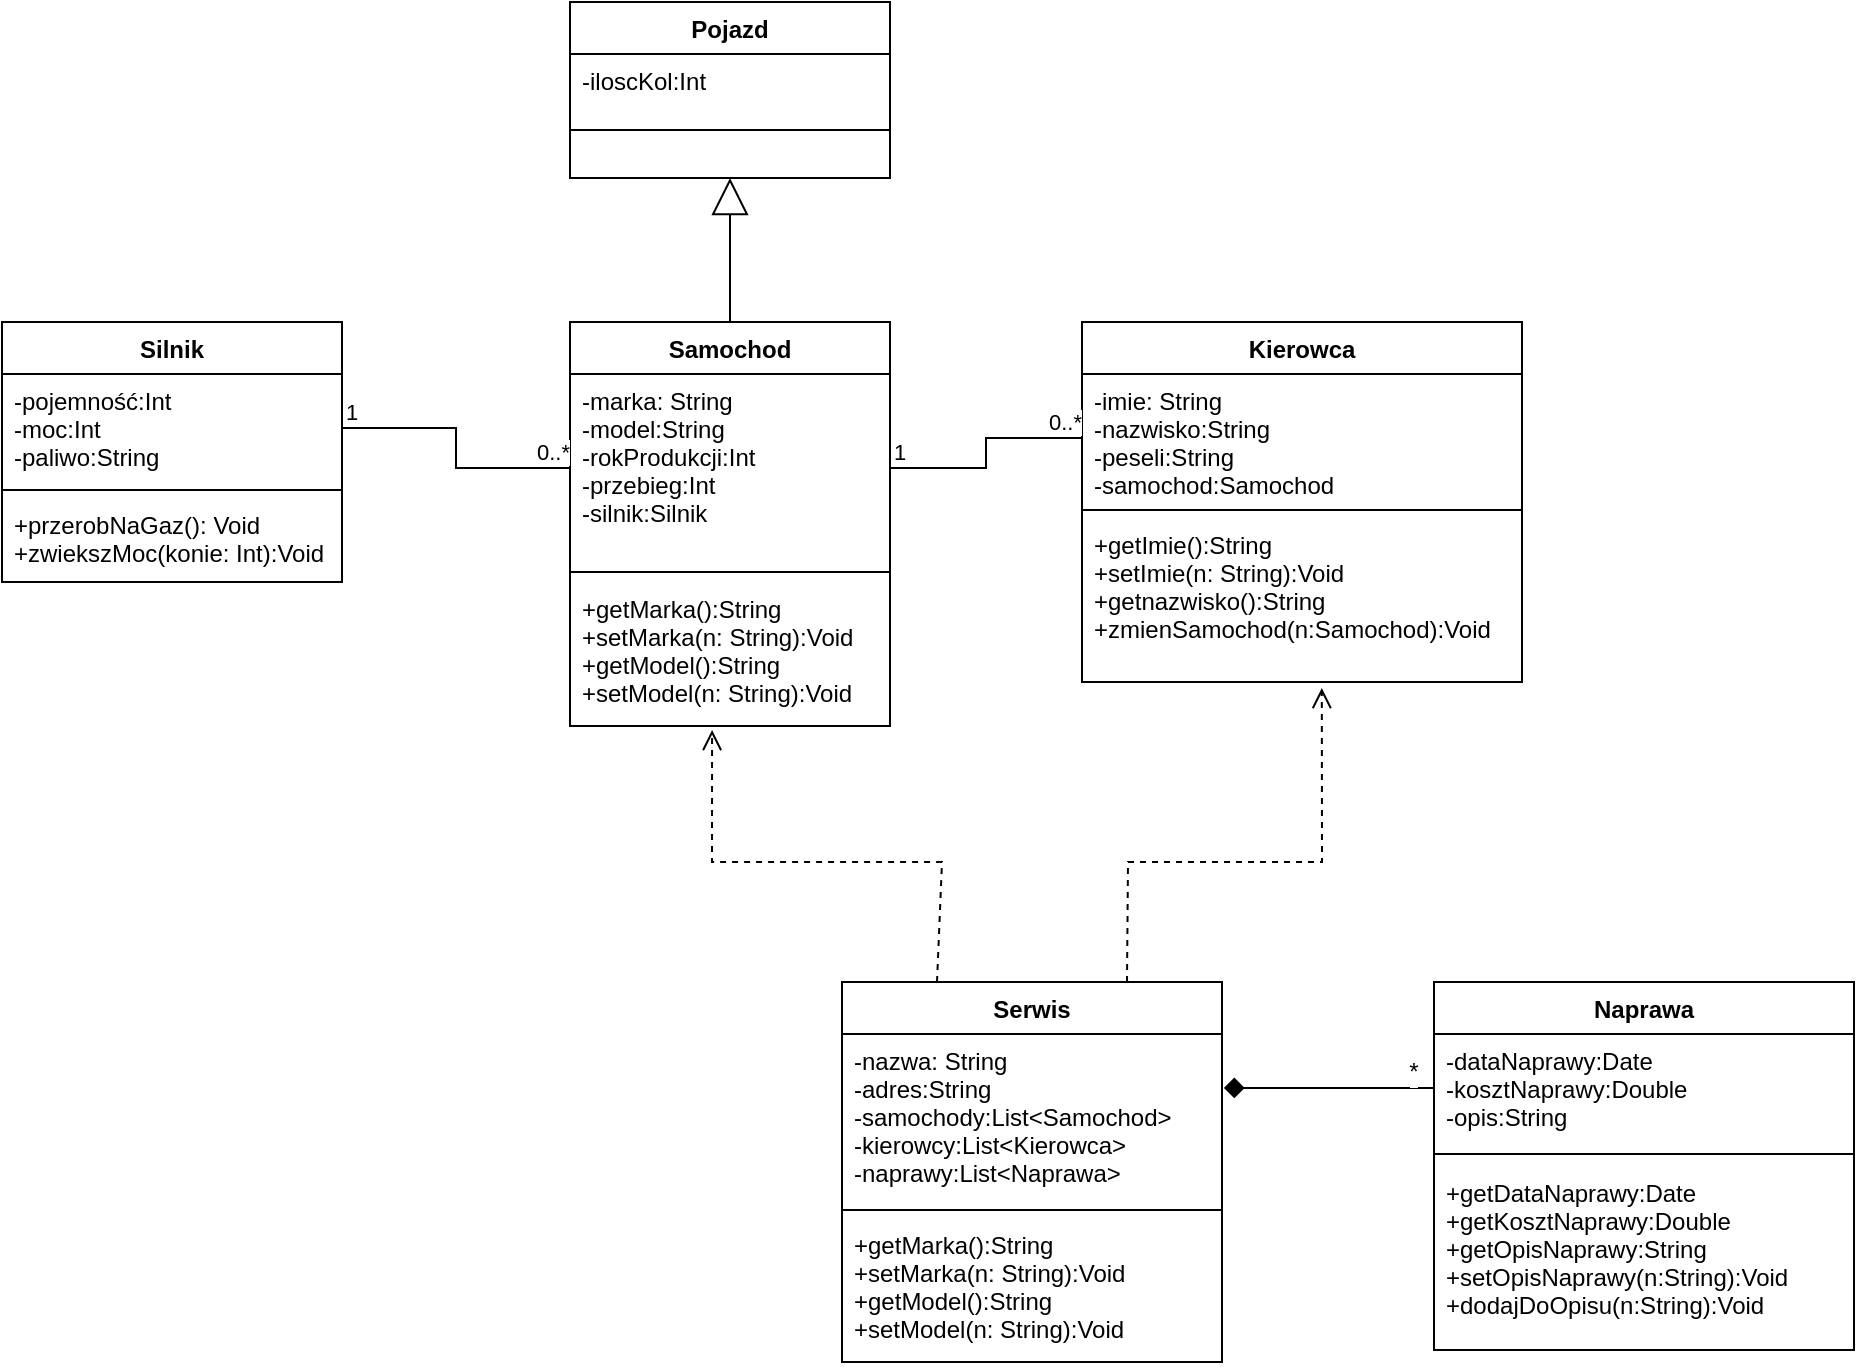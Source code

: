<mxfile version="20.8.5" type="github"><diagram id="4BayNj7XkWN5lv2bqxnd" name="Sida-1"><mxGraphModel dx="940" dy="1791" grid="1" gridSize="10" guides="1" tooltips="1" connect="1" arrows="1" fold="1" page="1" pageScale="1" pageWidth="827" pageHeight="1169" math="0" shadow="0"><root><mxCell id="0"/><mxCell id="1" parent="0"/><mxCell id="8ksCoXWCz0cJqzVvgwYp-1" value="Samochod" style="swimlane;fontStyle=1;align=center;verticalAlign=top;childLayout=stackLayout;horizontal=1;startSize=26;horizontalStack=0;resizeParent=1;resizeParentMax=0;resizeLast=0;collapsible=1;marginBottom=0;labelBackgroundColor=default;labelBorderColor=none;" vertex="1" parent="1"><mxGeometry x="414" y="90" width="160" height="202" as="geometry"/></mxCell><mxCell id="8ksCoXWCz0cJqzVvgwYp-2" value="-marka: String&#10;-model:String&#10;-rokProdukcji:Int&#10;-przebieg:Int&#10;-silnik:Silnik" style="text;strokeColor=none;fillColor=none;align=left;verticalAlign=top;spacingLeft=4;spacingRight=4;overflow=hidden;rotatable=0;points=[[0,0.5],[1,0.5]];portConstraint=eastwest;labelBackgroundColor=default;labelBorderColor=none;" vertex="1" parent="8ksCoXWCz0cJqzVvgwYp-1"><mxGeometry y="26" width="160" height="94" as="geometry"/></mxCell><mxCell id="8ksCoXWCz0cJqzVvgwYp-3" value="" style="line;strokeWidth=1;fillColor=none;align=left;verticalAlign=middle;spacingTop=-1;spacingLeft=3;spacingRight=3;rotatable=0;labelPosition=right;points=[];portConstraint=eastwest;strokeColor=inherit;labelBackgroundColor=default;labelBorderColor=none;" vertex="1" parent="8ksCoXWCz0cJqzVvgwYp-1"><mxGeometry y="120" width="160" height="10" as="geometry"/></mxCell><mxCell id="8ksCoXWCz0cJqzVvgwYp-4" value="+getMarka():String&#10;+setMarka(n: String):Void&#10;+getModel():String&#10;+setModel(n: String):Void" style="text;strokeColor=none;fillColor=none;align=left;verticalAlign=top;spacingLeft=4;spacingRight=4;overflow=hidden;rotatable=0;points=[[0,0.5],[1,0.5]];portConstraint=eastwest;labelBackgroundColor=default;labelBorderColor=none;" vertex="1" parent="8ksCoXWCz0cJqzVvgwYp-1"><mxGeometry y="130" width="160" height="72" as="geometry"/></mxCell><mxCell id="8ksCoXWCz0cJqzVvgwYp-5" value="Silnik" style="swimlane;fontStyle=1;align=center;verticalAlign=top;childLayout=stackLayout;horizontal=1;startSize=26;horizontalStack=0;resizeParent=1;resizeParentMax=0;resizeLast=0;collapsible=1;marginBottom=0;labelBackgroundColor=default;labelBorderColor=none;" vertex="1" parent="1"><mxGeometry x="130" y="90" width="170" height="130" as="geometry"/></mxCell><mxCell id="8ksCoXWCz0cJqzVvgwYp-6" value="-pojemność:Int&#10;-moc:Int&#10;-paliwo:String" style="text;strokeColor=none;fillColor=none;align=left;verticalAlign=top;spacingLeft=4;spacingRight=4;overflow=hidden;rotatable=0;points=[[0,0.5],[1,0.5]];portConstraint=eastwest;labelBackgroundColor=default;labelBorderColor=none;" vertex="1" parent="8ksCoXWCz0cJqzVvgwYp-5"><mxGeometry y="26" width="170" height="54" as="geometry"/></mxCell><mxCell id="8ksCoXWCz0cJqzVvgwYp-7" value="" style="line;strokeWidth=1;fillColor=none;align=left;verticalAlign=middle;spacingTop=-1;spacingLeft=3;spacingRight=3;rotatable=0;labelPosition=right;points=[];portConstraint=eastwest;strokeColor=inherit;labelBackgroundColor=default;labelBorderColor=none;" vertex="1" parent="8ksCoXWCz0cJqzVvgwYp-5"><mxGeometry y="80" width="170" height="8" as="geometry"/></mxCell><mxCell id="8ksCoXWCz0cJqzVvgwYp-8" value="+przerobNaGaz(): Void&#10;+zwiekszMoc(konie: Int):Void" style="text;strokeColor=none;fillColor=none;align=left;verticalAlign=top;spacingLeft=4;spacingRight=4;overflow=hidden;rotatable=0;points=[[0,0.5],[1,0.5]];portConstraint=eastwest;labelBackgroundColor=default;labelBorderColor=none;" vertex="1" parent="8ksCoXWCz0cJqzVvgwYp-5"><mxGeometry y="88" width="170" height="42" as="geometry"/></mxCell><mxCell id="8ksCoXWCz0cJqzVvgwYp-9" value="Kierowca" style="swimlane;fontStyle=1;align=center;verticalAlign=top;childLayout=stackLayout;horizontal=1;startSize=26;horizontalStack=0;resizeParent=1;resizeParentMax=0;resizeLast=0;collapsible=1;marginBottom=0;labelBackgroundColor=default;labelBorderColor=none;" vertex="1" parent="1"><mxGeometry x="670" y="90" width="220" height="180" as="geometry"/></mxCell><mxCell id="8ksCoXWCz0cJqzVvgwYp-10" value="-imie: String&#10;-nazwisko:String&#10;-peseli:String&#10;-samochod:Samochod" style="text;strokeColor=none;fillColor=none;align=left;verticalAlign=top;spacingLeft=4;spacingRight=4;overflow=hidden;rotatable=0;points=[[0,0.5],[1,0.5]];portConstraint=eastwest;labelBackgroundColor=default;labelBorderColor=none;" vertex="1" parent="8ksCoXWCz0cJqzVvgwYp-9"><mxGeometry y="26" width="220" height="64" as="geometry"/></mxCell><mxCell id="8ksCoXWCz0cJqzVvgwYp-11" value="" style="line;strokeWidth=1;fillColor=none;align=left;verticalAlign=middle;spacingTop=-1;spacingLeft=3;spacingRight=3;rotatable=0;labelPosition=right;points=[];portConstraint=eastwest;strokeColor=inherit;labelBackgroundColor=default;labelBorderColor=none;" vertex="1" parent="8ksCoXWCz0cJqzVvgwYp-9"><mxGeometry y="90" width="220" height="8" as="geometry"/></mxCell><mxCell id="8ksCoXWCz0cJqzVvgwYp-12" value="+getImie():String&#10;+setImie(n: String):Void&#10;+getnazwisko():String&#10;+zmienSamochod(n:Samochod):Void" style="text;strokeColor=none;fillColor=none;align=left;verticalAlign=top;spacingLeft=4;spacingRight=4;overflow=hidden;rotatable=0;points=[[0,0.5],[1,0.5]];portConstraint=eastwest;labelBackgroundColor=default;labelBorderColor=none;" vertex="1" parent="8ksCoXWCz0cJqzVvgwYp-9"><mxGeometry y="98" width="220" height="82" as="geometry"/></mxCell><mxCell id="8ksCoXWCz0cJqzVvgwYp-13" value="Serwis" style="swimlane;fontStyle=1;align=center;verticalAlign=top;childLayout=stackLayout;horizontal=1;startSize=26;horizontalStack=0;resizeParent=1;resizeParentMax=0;resizeLast=0;collapsible=1;marginBottom=0;labelBackgroundColor=default;labelBorderColor=none;" vertex="1" parent="1"><mxGeometry x="550" y="420" width="190" height="190" as="geometry"/></mxCell><mxCell id="8ksCoXWCz0cJqzVvgwYp-14" value="-nazwa: String&#10;-adres:String&#10;-samochody:List&lt;Samochod&gt;&#10;-kierowcy:List&lt;Kierowca&gt;&#10;-naprawy:List&lt;Naprawa&gt;" style="text;strokeColor=none;fillColor=none;align=left;verticalAlign=top;spacingLeft=4;spacingRight=4;overflow=hidden;rotatable=0;points=[[0,0.5],[1,0.5]];portConstraint=eastwest;labelBackgroundColor=default;labelBorderColor=none;" vertex="1" parent="8ksCoXWCz0cJqzVvgwYp-13"><mxGeometry y="26" width="190" height="84" as="geometry"/></mxCell><mxCell id="8ksCoXWCz0cJqzVvgwYp-15" value="" style="line;strokeWidth=1;fillColor=none;align=left;verticalAlign=middle;spacingTop=-1;spacingLeft=3;spacingRight=3;rotatable=0;labelPosition=right;points=[];portConstraint=eastwest;strokeColor=inherit;labelBackgroundColor=default;labelBorderColor=none;" vertex="1" parent="8ksCoXWCz0cJqzVvgwYp-13"><mxGeometry y="110" width="190" height="8" as="geometry"/></mxCell><mxCell id="8ksCoXWCz0cJqzVvgwYp-16" value="+getMarka():String&#10;+setMarka(n: String):Void&#10;+getModel():String&#10;+setModel(n: String):Void" style="text;strokeColor=none;fillColor=none;align=left;verticalAlign=top;spacingLeft=4;spacingRight=4;overflow=hidden;rotatable=0;points=[[0,0.5],[1,0.5]];portConstraint=eastwest;labelBackgroundColor=default;labelBorderColor=none;" vertex="1" parent="8ksCoXWCz0cJqzVvgwYp-13"><mxGeometry y="118" width="190" height="72" as="geometry"/></mxCell><mxCell id="8ksCoXWCz0cJqzVvgwYp-18" value="Naprawa" style="swimlane;fontStyle=1;align=center;verticalAlign=top;childLayout=stackLayout;horizontal=1;startSize=26;horizontalStack=0;resizeParent=1;resizeParentMax=0;resizeLast=0;collapsible=1;marginBottom=0;labelBackgroundColor=default;labelBorderColor=none;" vertex="1" parent="1"><mxGeometry x="846" y="420" width="210" height="184" as="geometry"/></mxCell><mxCell id="8ksCoXWCz0cJqzVvgwYp-19" value="-dataNaprawy:Date&#10;-kosztNaprawy:Double&#10;-opis:String" style="text;strokeColor=none;fillColor=none;align=left;verticalAlign=top;spacingLeft=4;spacingRight=4;overflow=hidden;rotatable=0;points=[[0,0.5],[1,0.5]];portConstraint=eastwest;labelBackgroundColor=default;labelBorderColor=none;" vertex="1" parent="8ksCoXWCz0cJqzVvgwYp-18"><mxGeometry y="26" width="210" height="54" as="geometry"/></mxCell><mxCell id="8ksCoXWCz0cJqzVvgwYp-20" value="" style="line;strokeWidth=1;fillColor=none;align=left;verticalAlign=middle;spacingTop=-1;spacingLeft=3;spacingRight=3;rotatable=0;labelPosition=right;points=[];portConstraint=eastwest;strokeColor=inherit;labelBackgroundColor=default;labelBorderColor=none;" vertex="1" parent="8ksCoXWCz0cJqzVvgwYp-18"><mxGeometry y="80" width="210" height="12" as="geometry"/></mxCell><mxCell id="8ksCoXWCz0cJqzVvgwYp-21" value="+getDataNaprawy:Date&#10;+getKosztNaprawy:Double&#10;+getOpisNaprawy:String&#10;+setOpisNaprawy(n:String):Void&#10;+dodajDoOpisu(n:String):Void" style="text;strokeColor=none;fillColor=none;align=left;verticalAlign=top;spacingLeft=4;spacingRight=4;overflow=hidden;rotatable=0;points=[[0,0.5],[1,0.5]];portConstraint=eastwest;labelBackgroundColor=default;labelBorderColor=none;" vertex="1" parent="8ksCoXWCz0cJqzVvgwYp-18"><mxGeometry y="92" width="210" height="92" as="geometry"/></mxCell><mxCell id="8ksCoXWCz0cJqzVvgwYp-22" value="Pojazd" style="swimlane;fontStyle=1;align=center;verticalAlign=top;childLayout=stackLayout;horizontal=1;startSize=26;horizontalStack=0;resizeParent=1;resizeParentMax=0;resizeLast=0;collapsible=1;marginBottom=0;labelBackgroundColor=default;labelBorderColor=none;" vertex="1" parent="1"><mxGeometry x="414" y="-70" width="160" height="88" as="geometry"/></mxCell><mxCell id="8ksCoXWCz0cJqzVvgwYp-23" value="-iloscKol:Int" style="text;strokeColor=none;fillColor=none;align=left;verticalAlign=top;spacingLeft=4;spacingRight=4;overflow=hidden;rotatable=0;points=[[0,0.5],[1,0.5]];portConstraint=eastwest;labelBackgroundColor=default;labelBorderColor=none;" vertex="1" parent="8ksCoXWCz0cJqzVvgwYp-22"><mxGeometry y="26" width="160" height="14" as="geometry"/></mxCell><mxCell id="8ksCoXWCz0cJqzVvgwYp-24" value="" style="line;strokeWidth=1;fillColor=none;align=left;verticalAlign=middle;spacingTop=-1;spacingLeft=3;spacingRight=3;rotatable=0;labelPosition=right;points=[];portConstraint=eastwest;strokeColor=inherit;labelBackgroundColor=default;labelBorderColor=none;" vertex="1" parent="8ksCoXWCz0cJqzVvgwYp-22"><mxGeometry y="40" width="160" height="48" as="geometry"/></mxCell><mxCell id="8ksCoXWCz0cJqzVvgwYp-26" value="" style="endArrow=block;endSize=16;endFill=0;html=1;rounded=0;entryX=0.5;entryY=1;entryDx=0;entryDy=0;exitX=0.5;exitY=0;exitDx=0;exitDy=0;labelBackgroundColor=default;labelBorderColor=none;" edge="1" parent="1" source="8ksCoXWCz0cJqzVvgwYp-1" target="8ksCoXWCz0cJqzVvgwYp-22"><mxGeometry width="160" relative="1" as="geometry"><mxPoint x="390" y="150" as="sourcePoint"/><mxPoint x="550" y="150" as="targetPoint"/></mxGeometry></mxCell><mxCell id="8ksCoXWCz0cJqzVvgwYp-34" value="" style="endArrow=none;html=1;edgeStyle=orthogonalEdgeStyle;rounded=0;exitX=1;exitY=0.5;exitDx=0;exitDy=0;entryX=0;entryY=0.5;entryDx=0;entryDy=0;labelBackgroundColor=default;labelBorderColor=none;" edge="1" parent="1" source="8ksCoXWCz0cJqzVvgwYp-2" target="8ksCoXWCz0cJqzVvgwYp-10"><mxGeometry relative="1" as="geometry"><mxPoint x="450" y="240" as="sourcePoint"/><mxPoint x="720" y="170" as="targetPoint"/></mxGeometry></mxCell><mxCell id="8ksCoXWCz0cJqzVvgwYp-35" value="1" style="edgeLabel;resizable=0;html=1;align=left;verticalAlign=bottom;labelBackgroundColor=default;labelBorderColor=none;" connectable="0" vertex="1" parent="8ksCoXWCz0cJqzVvgwYp-34"><mxGeometry x="-1" relative="1" as="geometry"/></mxCell><mxCell id="8ksCoXWCz0cJqzVvgwYp-36" value="0..*" style="edgeLabel;resizable=0;html=1;align=right;verticalAlign=bottom;labelBackgroundColor=default;labelBorderColor=none;" connectable="0" vertex="1" parent="8ksCoXWCz0cJqzVvgwYp-34"><mxGeometry x="1" relative="1" as="geometry"/></mxCell><mxCell id="8ksCoXWCz0cJqzVvgwYp-40" value="" style="endArrow=none;html=1;edgeStyle=orthogonalEdgeStyle;rounded=0;exitX=1;exitY=0.5;exitDx=0;exitDy=0;entryX=0;entryY=0.5;entryDx=0;entryDy=0;labelBackgroundColor=default;labelBorderColor=none;" edge="1" parent="1" source="8ksCoXWCz0cJqzVvgwYp-6" target="8ksCoXWCz0cJqzVvgwYp-2"><mxGeometry relative="1" as="geometry"><mxPoint x="584" y="173" as="sourcePoint"/><mxPoint x="410" y="163" as="targetPoint"/></mxGeometry></mxCell><mxCell id="8ksCoXWCz0cJqzVvgwYp-41" value="1" style="edgeLabel;resizable=0;html=1;align=left;verticalAlign=bottom;labelBackgroundColor=default;labelBorderColor=none;" connectable="0" vertex="1" parent="8ksCoXWCz0cJqzVvgwYp-40"><mxGeometry x="-1" relative="1" as="geometry"/></mxCell><mxCell id="8ksCoXWCz0cJqzVvgwYp-42" value="0..*" style="edgeLabel;resizable=0;html=1;align=right;verticalAlign=bottom;labelBackgroundColor=default;labelBorderColor=none;" connectable="0" vertex="1" parent="8ksCoXWCz0cJqzVvgwYp-40"><mxGeometry x="1" relative="1" as="geometry"/></mxCell><mxCell id="8ksCoXWCz0cJqzVvgwYp-46" value="" style="edgeStyle=orthogonalEdgeStyle;rounded=0;orthogonalLoop=1;jettySize=auto;html=1;strokeWidth=1;endArrow=diamond;endFill=1;endSize=8;targetPerimeterSpacing=0;entryX=1.005;entryY=0.321;entryDx=0;entryDy=0;entryPerimeter=0;labelBackgroundColor=default;labelBorderColor=none;" edge="1" parent="1" source="8ksCoXWCz0cJqzVvgwYp-19" target="8ksCoXWCz0cJqzVvgwYp-14"><mxGeometry relative="1" as="geometry"/></mxCell><mxCell id="8ksCoXWCz0cJqzVvgwYp-47" value="*" style="text;html=1;strokeColor=none;fillColor=none;align=center;verticalAlign=middle;whiteSpace=wrap;rounded=0;labelBackgroundColor=default;labelBorderColor=none;" vertex="1" parent="1"><mxGeometry x="806" y="450" width="60" height="30" as="geometry"/></mxCell><mxCell id="8ksCoXWCz0cJqzVvgwYp-48" value="" style="endArrow=open;startArrow=none;endFill=0;startFill=0;endSize=8;html=1;verticalAlign=bottom;dashed=1;labelBackgroundColor=default;rounded=0;strokeWidth=1;targetPerimeterSpacing=0;entryX=0.444;entryY=1.028;entryDx=0;entryDy=0;entryPerimeter=0;exitX=0.25;exitY=0;exitDx=0;exitDy=0;labelBorderColor=none;" edge="1" parent="1" source="8ksCoXWCz0cJqzVvgwYp-13" target="8ksCoXWCz0cJqzVvgwYp-4"><mxGeometry width="160" relative="1" as="geometry"><mxPoint x="610" y="370" as="sourcePoint"/><mxPoint x="770" y="370" as="targetPoint"/><Array as="points"><mxPoint x="600" y="360"/><mxPoint x="485" y="360"/></Array></mxGeometry></mxCell><mxCell id="8ksCoXWCz0cJqzVvgwYp-49" value="" style="endArrow=open;startArrow=none;endFill=0;startFill=0;endSize=8;html=1;verticalAlign=bottom;dashed=1;labelBackgroundColor=default;rounded=0;strokeWidth=1;targetPerimeterSpacing=0;entryX=0.545;entryY=1.037;entryDx=0;entryDy=0;entryPerimeter=0;exitX=0.75;exitY=0;exitDx=0;exitDy=0;labelBorderColor=none;" edge="1" parent="1" source="8ksCoXWCz0cJqzVvgwYp-13" target="8ksCoXWCz0cJqzVvgwYp-12"><mxGeometry width="160" relative="1" as="geometry"><mxPoint x="610" y="370" as="sourcePoint"/><mxPoint x="770" y="370" as="targetPoint"/><Array as="points"><mxPoint x="693" y="360"/><mxPoint x="790" y="360"/></Array></mxGeometry></mxCell></root></mxGraphModel></diagram></mxfile>